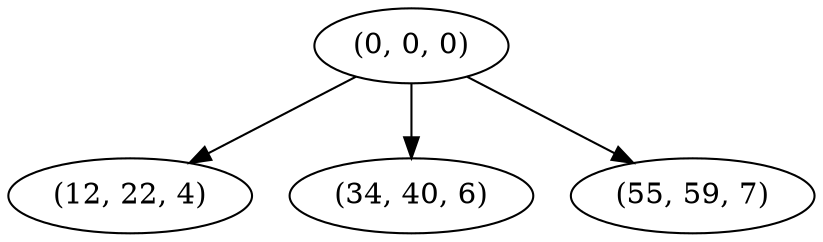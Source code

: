 digraph tree {
    "(0, 0, 0)";
    "(12, 22, 4)";
    "(34, 40, 6)";
    "(55, 59, 7)";
    "(0, 0, 0)" -> "(12, 22, 4)";
    "(0, 0, 0)" -> "(34, 40, 6)";
    "(0, 0, 0)" -> "(55, 59, 7)";
}
